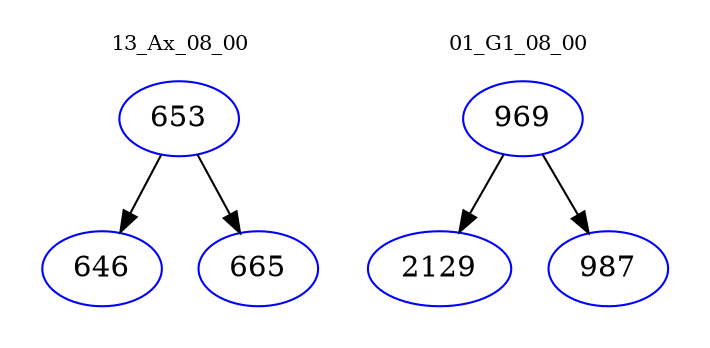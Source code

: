 digraph{
subgraph cluster_0 {
color = white
label = "13_Ax_08_00";
fontsize=10;
T0_653 [label="653", color="blue"]
T0_653 -> T0_646 [color="black"]
T0_646 [label="646", color="blue"]
T0_653 -> T0_665 [color="black"]
T0_665 [label="665", color="blue"]
}
subgraph cluster_1 {
color = white
label = "01_G1_08_00";
fontsize=10;
T1_969 [label="969", color="blue"]
T1_969 -> T1_2129 [color="black"]
T1_2129 [label="2129", color="blue"]
T1_969 -> T1_987 [color="black"]
T1_987 [label="987", color="blue"]
}
}
